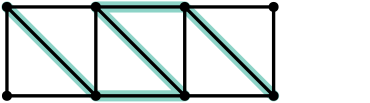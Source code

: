 <?xml version="1.0"?>
<!DOCTYPE ipe SYSTEM "ipe.dtd">
<ipe version="70218" creator="Ipe 7.2.21">
<info created="D:20210319023546" modified="D:20210319025103"/>
<ipestyle name="basic">
<symbol name="arrow/arc(spx)">
<path stroke="sym-stroke" fill="sym-stroke" pen="sym-pen">
0 0 m
-1 0.333 l
-1 -0.333 l
h
</path>
</symbol>
<symbol name="arrow/farc(spx)">
<path stroke="sym-stroke" fill="white" pen="sym-pen">
0 0 m
-1 0.333 l
-1 -0.333 l
h
</path>
</symbol>
<symbol name="arrow/ptarc(spx)">
<path stroke="sym-stroke" fill="sym-stroke" pen="sym-pen">
0 0 m
-1 0.333 l
-0.8 0 l
-1 -0.333 l
h
</path>
</symbol>
<symbol name="arrow/fptarc(spx)">
<path stroke="sym-stroke" fill="white" pen="sym-pen">
0 0 m
-1 0.333 l
-0.8 0 l
-1 -0.333 l
h
</path>
</symbol>
<symbol name="mark/circle(sx)" transformations="translations">
<path fill="sym-stroke">
0.6 0 0 0.6 0 0 e
0.4 0 0 0.4 0 0 e
</path>
</symbol>
<symbol name="mark/disk(sx)" transformations="translations">
<path fill="sym-stroke">
0.6 0 0 0.6 0 0 e
</path>
</symbol>
<symbol name="mark/fdisk(sfx)" transformations="translations">
<group>
<path fill="sym-fill">
0.5 0 0 0.5 0 0 e
</path>
<path fill="sym-stroke" fillrule="eofill">
0.6 0 0 0.6 0 0 e
0.4 0 0 0.4 0 0 e
</path>
</group>
</symbol>
<symbol name="mark/box(sx)" transformations="translations">
<path fill="sym-stroke" fillrule="eofill">
-0.6 -0.6 m
0.6 -0.6 l
0.6 0.6 l
-0.6 0.6 l
h
-0.4 -0.4 m
0.4 -0.4 l
0.4 0.4 l
-0.4 0.4 l
h
</path>
</symbol>
<symbol name="mark/square(sx)" transformations="translations">
<path fill="sym-stroke">
-0.6 -0.6 m
0.6 -0.6 l
0.6 0.6 l
-0.6 0.6 l
h
</path>
</symbol>
<symbol name="mark/fsquare(sfx)" transformations="translations">
<group>
<path fill="sym-fill">
-0.5 -0.5 m
0.5 -0.5 l
0.5 0.5 l
-0.5 0.5 l
h
</path>
<path fill="sym-stroke" fillrule="eofill">
-0.6 -0.6 m
0.6 -0.6 l
0.6 0.6 l
-0.6 0.6 l
h
-0.4 -0.4 m
0.4 -0.4 l
0.4 0.4 l
-0.4 0.4 l
h
</path>
</group>
</symbol>
<symbol name="mark/cross(sx)" transformations="translations">
<group>
<path fill="sym-stroke">
-0.43 -0.57 m
0.57 0.43 l
0.43 0.57 l
-0.57 -0.43 l
h
</path>
<path fill="sym-stroke">
-0.43 0.57 m
0.57 -0.43 l
0.43 -0.57 l
-0.57 0.43 l
h
</path>
</group>
</symbol>
<symbol name="arrow/fnormal(spx)">
<path stroke="sym-stroke" fill="white" pen="sym-pen">
0 0 m
-1 0.333 l
-1 -0.333 l
h
</path>
</symbol>
<symbol name="arrow/pointed(spx)">
<path stroke="sym-stroke" fill="sym-stroke" pen="sym-pen">
0 0 m
-1 0.333 l
-0.8 0 l
-1 -0.333 l
h
</path>
</symbol>
<symbol name="arrow/fpointed(spx)">
<path stroke="sym-stroke" fill="white" pen="sym-pen">
0 0 m
-1 0.333 l
-0.8 0 l
-1 -0.333 l
h
</path>
</symbol>
<symbol name="arrow/linear(spx)">
<path stroke="sym-stroke" pen="sym-pen">
-1 0.333 m
0 0 l
-1 -0.333 l
</path>
</symbol>
<symbol name="arrow/fdouble(spx)">
<path stroke="sym-stroke" fill="white" pen="sym-pen">
0 0 m
-1 0.333 l
-1 -0.333 l
h
-1 0 m
-2 0.333 l
-2 -0.333 l
h
</path>
</symbol>
<symbol name="arrow/double(spx)">
<path stroke="sym-stroke" fill="sym-stroke" pen="sym-pen">
0 0 m
-1 0.333 l
-1 -0.333 l
h
-1 0 m
-2 0.333 l
-2 -0.333 l
h
</path>
</symbol>
<symbol name="arrow/mid-normal(spx)">
<path stroke="sym-stroke" fill="sym-stroke" pen="sym-pen">
0.5 0 m
-0.5 0.333 l
-0.5 -0.333 l
h
</path>
</symbol>
<symbol name="arrow/mid-fnormal(spx)">
<path stroke="sym-stroke" fill="white" pen="sym-pen">
0.5 0 m
-0.5 0.333 l
-0.5 -0.333 l
h
</path>
</symbol>
<symbol name="arrow/mid-pointed(spx)">
<path stroke="sym-stroke" fill="sym-stroke" pen="sym-pen">
0.5 0 m
-0.5 0.333 l
-0.3 0 l
-0.5 -0.333 l
h
</path>
</symbol>
<symbol name="arrow/mid-fpointed(spx)">
<path stroke="sym-stroke" fill="white" pen="sym-pen">
0.5 0 m
-0.5 0.333 l
-0.3 0 l
-0.5 -0.333 l
h
</path>
</symbol>
<symbol name="arrow/mid-double(spx)">
<path stroke="sym-stroke" fill="sym-stroke" pen="sym-pen">
1 0 m
0 0.333 l
0 -0.333 l
h
0 0 m
-1 0.333 l
-1 -0.333 l
h
</path>
</symbol>
<symbol name="arrow/mid-fdouble(spx)">
<path stroke="sym-stroke" fill="white" pen="sym-pen">
1 0 m
0 0.333 l
0 -0.333 l
h
0 0 m
-1 0.333 l
-1 -0.333 l
h
</path>
</symbol>
<pen name="heavier" value="0.8"/>
<pen name="fat" value="1.2"/>
<pen name="ultrafat" value="2"/>
<symbolsize name="large" value="5"/>
<symbolsize name="small" value="2"/>
<symbolsize name="tiny" value="1.1"/>
<arrowsize name="large" value="10"/>
<arrowsize name="small" value="5"/>
<arrowsize name="tiny" value="3"/>
<color name="red" value="1 0 0"/>
<color name="blue" value="0 0 1"/>
<color name="green" value="0 1 0"/>
<color name="yellow" value="1 1 0"/>
<color name="orange" value="1 0.647 0"/>
<color name="gold" value="1 0.843 0"/>
<color name="purple" value="0.627 0.125 0.941"/>
<color name="gray" value="0.745"/>
<color name="brown" value="0.647 0.165 0.165"/>
<color name="navy" value="0 0 0.502"/>
<color name="pink" value="1 0.753 0.796"/>
<color name="seagreen" value="0.18 0.545 0.341"/>
<color name="turquoise" value="0.251 0.878 0.816"/>
<color name="violet" value="0.933 0.51 0.933"/>
<color name="darkblue" value="0 0 0.545"/>
<color name="darkcyan" value="0 0.545 0.545"/>
<color name="darkgray" value="0.663"/>
<color name="darkgreen" value="0 0.392 0"/>
<color name="darkmagenta" value="0.545 0 0.545"/>
<color name="darkorange" value="1 0.549 0"/>
<color name="darkred" value="0.545 0 0"/>
<color name="lightblue" value="0.678 0.847 0.902"/>
<color name="lightcyan" value="0.878 1 1"/>
<color name="lightgray" value="0.827"/>
<color name="lightgreen" value="0.565 0.933 0.565"/>
<color name="lightyellow" value="1 1 0.878"/>
<dashstyle name="dotted" value="[1 3] 0"/>
<dashstyle name="dashed" value="[4] 0"/>
<dashstyle name="dash dotted" value="[4 2 1 2] 0"/>
<dashstyle name="dash dot dotted" value="[4 2 1 2 1 2] 0"/>
<textsize name="large" value="\large"/>
<textsize name="small" value="\small"/>
<textsize name="tiny" value="\tiny"/>
<textsize name="Large" value="\Large"/>
<textsize name="LARGE" value="\LARGE"/>
<textsize name="huge" value="\huge"/>
<textsize name="Huge" value="\Huge"/>
<textsize name="footnote" value="\footnotesize"/>
<textstyle name="center" begin="\begin{center}" end="\end{center}"/>
<textstyle name="itemize" begin="\begin{itemize}" end="\end{itemize}"/>
<textstyle name="item" begin="\begin{itemize}\item{}" end="\end{itemize}"/>
<gridsize name="4 pts" value="4"/>
<gridsize name="8 pts (~3 mm)" value="8"/>
<gridsize name="16 pts (~6 mm)" value="16"/>
<gridsize name="32 pts (~12 mm)" value="32"/>
<gridsize name="10 pts (~3.5 mm)" value="10"/>
<gridsize name="20 pts (~7 mm)" value="20"/>
<gridsize name="14 pts (~5 mm)" value="14"/>
<gridsize name="28 pts (~10 mm)" value="28"/>
<gridsize name="56 pts (~20 mm)" value="56"/>
<anglesize name="90 deg" value="90"/>
<anglesize name="60 deg" value="60"/>
<anglesize name="45 deg" value="45"/>
<anglesize name="30 deg" value="30"/>
<anglesize name="22.5 deg" value="22.5"/>
<opacity name="10%" value="0.1"/>
<opacity name="30%" value="0.3"/>
<opacity name="50%" value="0.5"/>
<opacity name="75%" value="0.75"/>
<tiling name="falling" angle="-60" step="4" width="1"/>
<tiling name="rising" angle="30" step="4" width="1"/>
</ipestyle>
<ipestyle name="brew">
<pen name="fattyfatfat" value="4"/>
<color name="aliceblue" value="0.941 0.973 1"/>
<color name="brew1" value="0.552 0.827 0.78"/>
<color name="brew2" value="1 1 0.701"/>
<color name="brew3" value="0.745 0.729 0.854"/>
<color name="brew4" value="0.984 0.501 0.447"/>
<color name="brew5" value="0.501 0.694 0.827"/>
<color name="brew6" value="0.992 0.705 0.384"/>
<color name="brew7" value="0.701 0.87 0.411"/>
<color name="brew8" value="0.988 0.803 0.898"/>
</ipestyle>
<page>
<layer name="even"/>
<layer name="P_1"/>
<layer name="P_2"/>
<layer name="P_3"/>
<layer name="P_4"/>
<layer name="Q_1"/>
<layer name="Q_2"/>
<layer name="Q_3"/>
<layer name="+1"/>
<layer name="P_1+"/>
<layer name="P_2+"/>
<layer name="P_3+"/>
<layer name="P_4+"/>
<layer name="Q_1+"/>
<layer name="Q_2+"/>
<layer name="Q_3+"/>
<view layers="even P_1" active="P_1"/>
<view layers="even P_2" active="P_2"/>
<view layers="even P_3" active="P_3"/>
<view layers="even P_4" active="P_4"/>
<view layers="even Q_1" active="Q_1"/>
<view layers="even Q_2" active="Q_2"/>
<view layers="even Q_3" active="Q_2"/>
<view layers="even P_1 +1 P_1+" active="P_1+"/>
<view layers="even P_2 +1 P_2+" active="P_2+"/>
<view layers="even P_3 +1 P_3+" active="P_3+"/>
<view layers="even P_4 +1 P_4+" active="P_4+"/>
<view layers="even Q_1 +1 Q_1+" active="Q_1+"/>
<view layers="even Q_2 +1 Q_2+" active="Q_2+"/>
<view layers="even Q_3 +1 Q_3+" active="Q_3+"/>
<path layer="Q_3+" stroke="brew4" pen="fattyfatfat" cap="1" join="1">
224 736 m
256 736 l
</path>
<path layer="Q_2+" stroke="brew4" pen="fattyfatfat" cap="1" join="1">
224 736 m
224 768 l
256 736 l
</path>
<path layer="Q_1+" stroke="brew4" pen="fattyfatfat" cap="1" join="1">
224 768 m
256 768 l
</path>
<path layer="P_4+" stroke="brew1" pen="fattyfatfat" cap="1" join="1">
224 736 m
224 768 l
256 768 l
</path>
<path layer="P_3+" stroke="brew1" pen="fattyfatfat" cap="1" join="1">
224 768 m
224 736 l
256 736 l
</path>
<path layer="P_2+" stroke="brew1" pen="fattyfatfat" cap="1" join="1">
224 768 m
256 736 l
</path>
<path layer="P_1+" stroke="brew1" pen="fattyfatfat" cap="1" join="1">
224 736 m
256 736 l
224 768 l
256 768 l
</path>
<path layer="Q_3" stroke="brew4" pen="fattyfatfat" cap="1" join="1">
128 736 m
160 736 l
192 736 l
224 736 l
</path>
<path layer="Q_2" stroke="brew4" pen="fattyfatfat" cap="1" join="1">
128 768 m
160 736 l
160 768 l
192 736 l
192 768 l
224 736 l
</path>
<path layer="Q_1" stroke="brew4" pen="fattyfatfat" cap="1" join="1">
128 768 m
224 768 l
</path>
<path layer="P_4" stroke="brew1" pen="fattyfatfat" cap="1" join="1">
128 736 m
160 736 l
160 768 l
192 768 l
192 736 l
224 736 l
</path>
<path layer="P_3" stroke="brew1" pen="fattyfatfat" cap="1" join="1">
128 768 m
160 768 l
160 736 l
192 736 l
192 768 l
224 768 l
</path>
<path layer="P_2" stroke="brew1" pen="fattyfatfat" cap="1" join="1">
128 736 m
160 736 l
128 768 l
160 768 l
192 736 l
224 736 l
192 768 l
224 768 l
</path>
<path layer="P_1" stroke="brew1" pen="fattyfatfat" cap="1" join="1">
128 768 m
160 736 l
192 736 l
160 768 l
192 768 l
224 736 l
</path>
<use layer="even" name="mark/disk(sx)" pos="128 768" size="normal" stroke="black"/>
<use name="mark/disk(sx)" pos="128 736" size="normal" stroke="black"/>
<use name="mark/disk(sx)" pos="160 736" size="normal" stroke="black"/>
<use name="mark/disk(sx)" pos="160 768" size="normal" stroke="black"/>
<use name="mark/disk(sx)" pos="192 768" size="normal" stroke="black"/>
<use name="mark/disk(sx)" pos="192 736" size="normal" stroke="black"/>
<use name="mark/disk(sx)" pos="224 736" size="normal" stroke="black"/>
<use name="mark/disk(sx)" pos="224 768" size="normal" stroke="black"/>
<path stroke="black" pen="fat">
128 768 m
160 736 l
</path>
<path stroke="black" pen="fat">
128 768 m
160 768 l
</path>
<path stroke="black" pen="fat">
128 768 m
128 736 l
</path>
<path stroke="black" pen="fat">
128 736 m
160 736 l
</path>
<path stroke="black" pen="fat">
160 768 m
160 736 l
</path>
<path stroke="black" pen="fat">
160 768 m
192 768 l
</path>
<path stroke="black" pen="fat">
160 768 m
192 736 l
</path>
<path stroke="black" pen="fat">
160 736 m
192 736 l
</path>
<path stroke="black" pen="fat">
192 768 m
192 736 l
</path>
<path stroke="black" pen="fat">
192 768 m
224 768 l
</path>
<path stroke="black" pen="fat">
192 768 m
224 736 l
</path>
<path stroke="black" pen="fat">
192 736 m
224 736 l
</path>
<path stroke="black" pen="fat" cap="1" join="1">
224 768 m
224 736 l
</path>
<use layer="+1" matrix="1 0 0 1 32 0" name="mark/disk(sx)" pos="224 736" size="normal" stroke="black"/>
<use matrix="1 0 0 1 32 0" name="mark/disk(sx)" pos="224 768" size="normal" stroke="black"/>
<path matrix="1 0 0 1 32 0" stroke="black" pen="fat">
192 768 m
224 768 l
</path>
<path matrix="1 0 0 1 32 0" stroke="black" pen="fat">
192 768 m
224 736 l
</path>
<path matrix="1 0 0 1 32 0" stroke="black" pen="fat">
192 736 m
224 736 l
</path>
<path matrix="1 0 0 1 32 0" stroke="black" pen="fat" cap="1" join="1">
224 768 m
224 736 l
</path>
</page>
</ipe>
